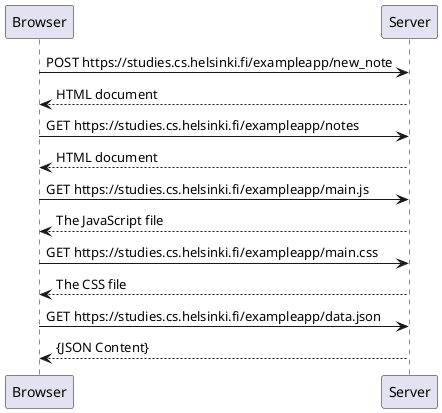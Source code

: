 @startuml NewNote
Browser -> Server : POST https://studies.cs.helsinki.fi/exampleapp/new_note
Server --> Browser : HTML document
Browser -> Server : GET https://studies.cs.helsinki.fi/exampleapp/notes
Server --> Browser : HTML document
Browser -> Server : GET https://studies.cs.helsinki.fi/exampleapp/main.js
Server --> Browser : The JavaScript file
Browser -> Server : GET https://studies.cs.helsinki.fi/exampleapp/main.css
Server --> Browser : The CSS file
Browser -> Server : GET https://studies.cs.helsinki.fi/exampleapp/data.json
Server --> Browser : {JSON Content}

@enduml